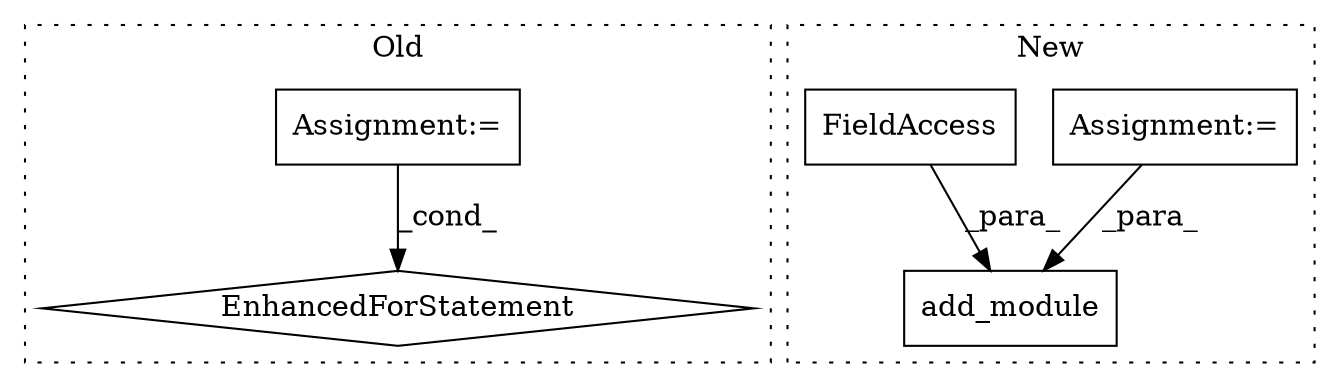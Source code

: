 digraph G {
subgraph cluster0 {
1 [label="EnhancedForStatement" a="70" s="2784,2902" l="70,2" shape="diamond"];
5 [label="Assignment:=" a="7" s="2784,2902" l="70,2" shape="box"];
label = "Old";
style="dotted";
}
subgraph cluster1 {
2 [label="add_module" a="32" s="2616,2643" l="11,1" shape="box"];
3 [label="Assignment:=" a="7" s="1786" l="5" shape="box"];
4 [label="FieldAccess" a="22" s="2627" l="10" shape="box"];
label = "New";
style="dotted";
}
3 -> 2 [label="_para_"];
4 -> 2 [label="_para_"];
5 -> 1 [label="_cond_"];
}